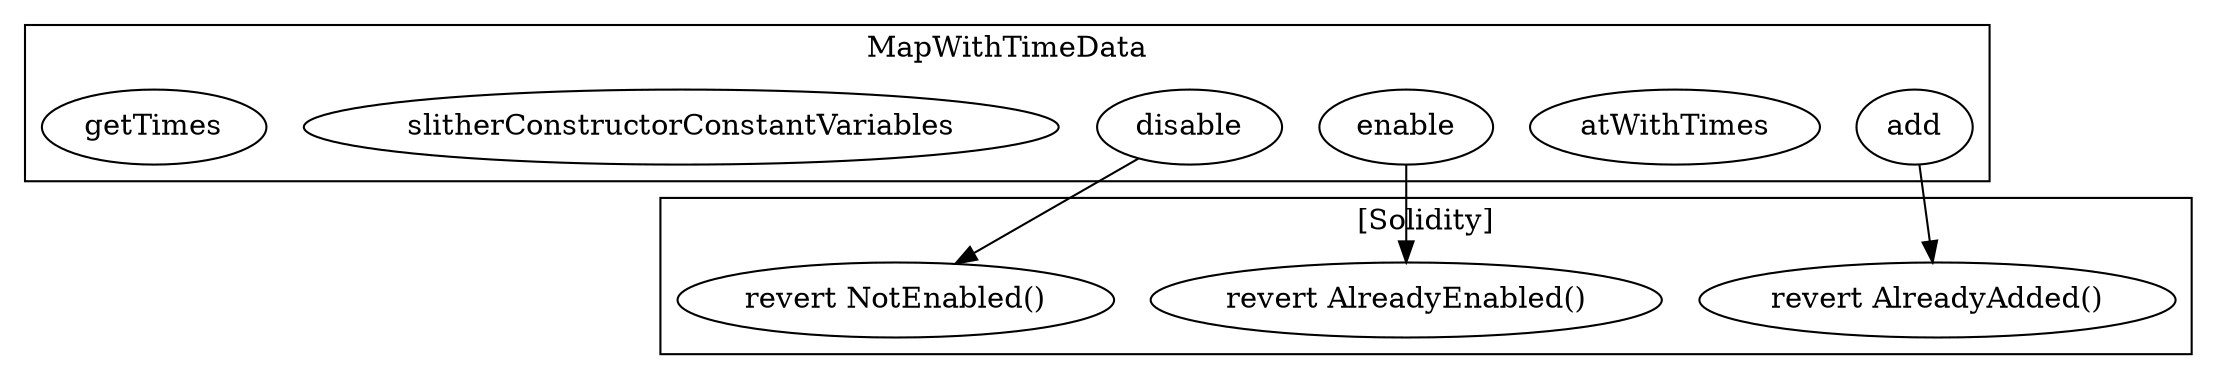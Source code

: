 strict digraph {
subgraph cluster_23273_MapWithTimeData {
label = "MapWithTimeData"
"23273_add" [label="add"]
"23273_atWithTimes" [label="atWithTimes"]
"23273_enable" [label="enable"]
"23273_disable" [label="disable"]
"23273_slitherConstructorConstantVariables" [label="slitherConstructorConstantVariables"]
"23273_getTimes" [label="getTimes"]
}subgraph cluster_solidity {
label = "[Solidity]"
"revert AlreadyAdded()" 
"revert AlreadyEnabled()" 
"revert NotEnabled()" 
"23273_disable" -> "revert NotEnabled()"
"23273_enable" -> "revert AlreadyEnabled()"
"23273_add" -> "revert AlreadyAdded()"
}
}